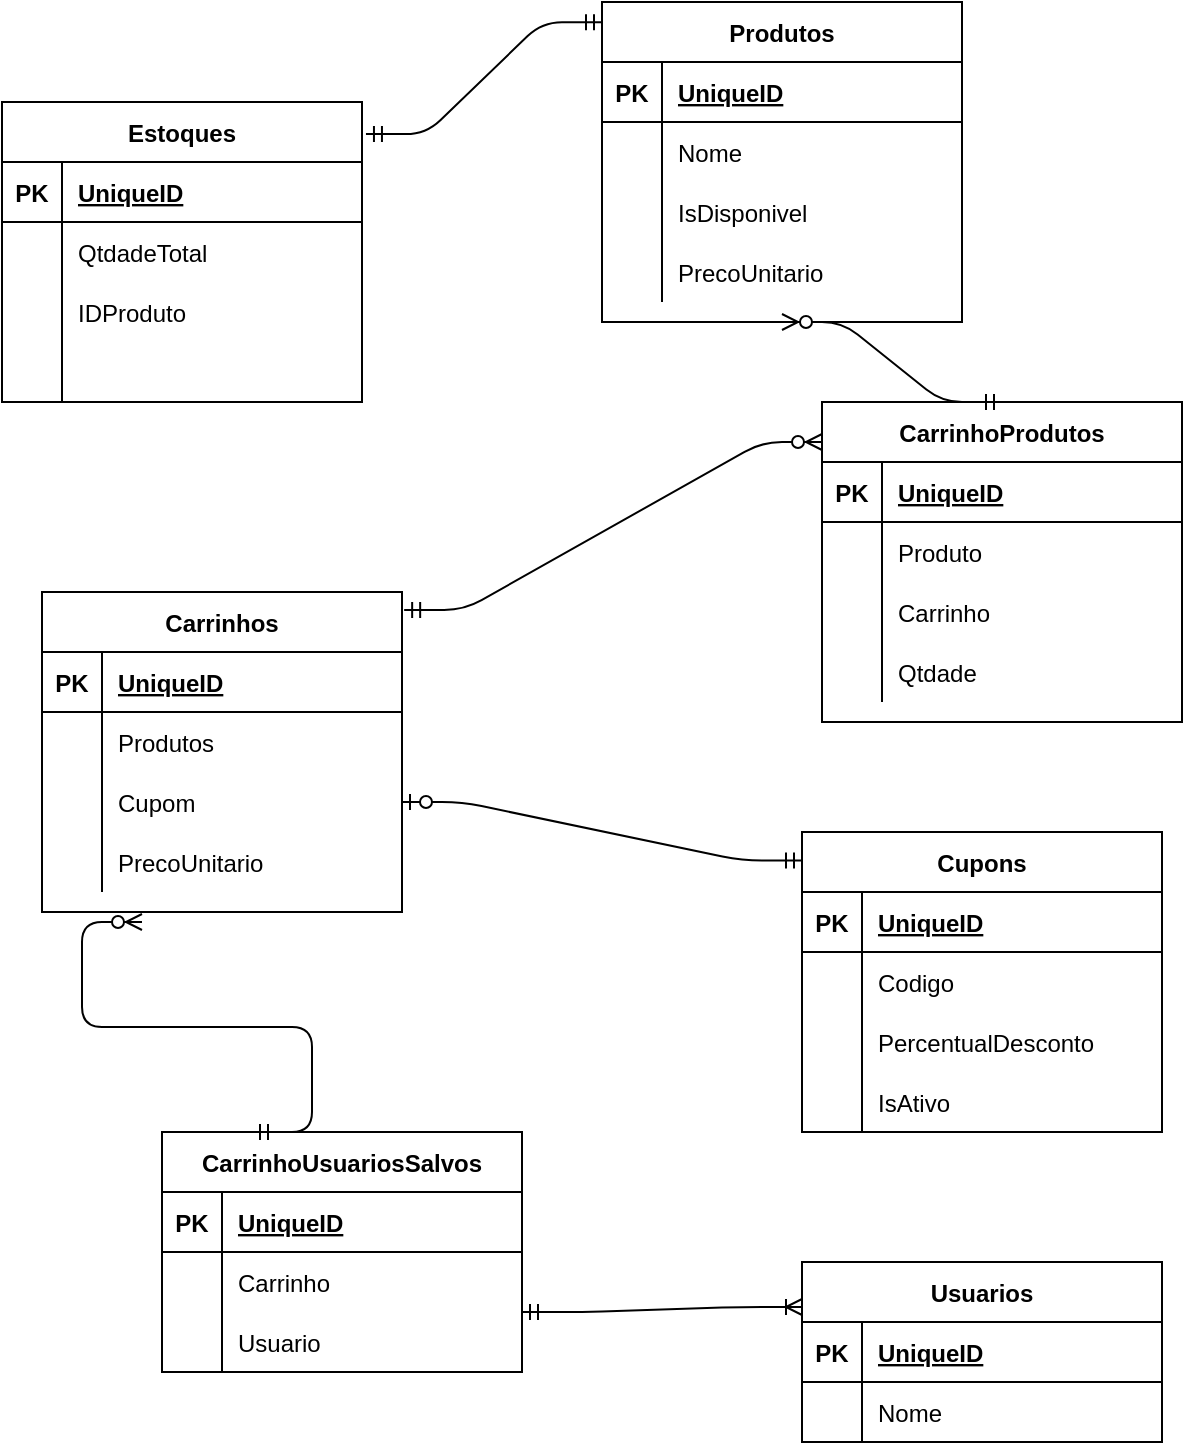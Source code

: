 <mxfile version="14.6.0" type="github"><diagram name="Page-1" id="e56a1550-8fbb-45ad-956c-1786394a9013"><mxGraphModel dx="1422" dy="752" grid="1" gridSize="10" guides="1" tooltips="1" connect="1" arrows="1" fold="1" page="1" pageScale="1" pageWidth="1100" pageHeight="850" background="none" math="0" shadow="0"><root><mxCell id="0"/><mxCell id="1" parent="0"/><mxCell id="F-i-wz4eR_tnudAz3Pqm-1" value="Produtos" style="shape=table;startSize=30;container=1;collapsible=1;childLayout=tableLayout;fixedRows=1;rowLines=0;fontStyle=1;align=center;resizeLast=1;" vertex="1" parent="1"><mxGeometry x="350" y="50" width="180" height="160" as="geometry"/></mxCell><mxCell id="F-i-wz4eR_tnudAz3Pqm-2" value="" style="shape=partialRectangle;collapsible=0;dropTarget=0;pointerEvents=0;fillColor=none;top=0;left=0;bottom=1;right=0;points=[[0,0.5],[1,0.5]];portConstraint=eastwest;" vertex="1" parent="F-i-wz4eR_tnudAz3Pqm-1"><mxGeometry y="30" width="180" height="30" as="geometry"/></mxCell><mxCell id="F-i-wz4eR_tnudAz3Pqm-3" value="PK" style="shape=partialRectangle;connectable=0;fillColor=none;top=0;left=0;bottom=0;right=0;fontStyle=1;overflow=hidden;" vertex="1" parent="F-i-wz4eR_tnudAz3Pqm-2"><mxGeometry width="30" height="30" as="geometry"/></mxCell><mxCell id="F-i-wz4eR_tnudAz3Pqm-4" value="UniqueID" style="shape=partialRectangle;connectable=0;fillColor=none;top=0;left=0;bottom=0;right=0;align=left;spacingLeft=6;fontStyle=5;overflow=hidden;" vertex="1" parent="F-i-wz4eR_tnudAz3Pqm-2"><mxGeometry x="30" width="150" height="30" as="geometry"/></mxCell><mxCell id="F-i-wz4eR_tnudAz3Pqm-5" value="" style="shape=partialRectangle;collapsible=0;dropTarget=0;pointerEvents=0;fillColor=none;top=0;left=0;bottom=0;right=0;points=[[0,0.5],[1,0.5]];portConstraint=eastwest;" vertex="1" parent="F-i-wz4eR_tnudAz3Pqm-1"><mxGeometry y="60" width="180" height="30" as="geometry"/></mxCell><mxCell id="F-i-wz4eR_tnudAz3Pqm-6" value="" style="shape=partialRectangle;connectable=0;fillColor=none;top=0;left=0;bottom=0;right=0;editable=1;overflow=hidden;" vertex="1" parent="F-i-wz4eR_tnudAz3Pqm-5"><mxGeometry width="30" height="30" as="geometry"/></mxCell><mxCell id="F-i-wz4eR_tnudAz3Pqm-7" value="Nome" style="shape=partialRectangle;connectable=0;fillColor=none;top=0;left=0;bottom=0;right=0;align=left;spacingLeft=6;overflow=hidden;" vertex="1" parent="F-i-wz4eR_tnudAz3Pqm-5"><mxGeometry x="30" width="150" height="30" as="geometry"/></mxCell><mxCell id="F-i-wz4eR_tnudAz3Pqm-8" value="" style="shape=partialRectangle;collapsible=0;dropTarget=0;pointerEvents=0;fillColor=none;top=0;left=0;bottom=0;right=0;points=[[0,0.5],[1,0.5]];portConstraint=eastwest;" vertex="1" parent="F-i-wz4eR_tnudAz3Pqm-1"><mxGeometry y="90" width="180" height="30" as="geometry"/></mxCell><mxCell id="F-i-wz4eR_tnudAz3Pqm-9" value="" style="shape=partialRectangle;connectable=0;fillColor=none;top=0;left=0;bottom=0;right=0;editable=1;overflow=hidden;" vertex="1" parent="F-i-wz4eR_tnudAz3Pqm-8"><mxGeometry width="30" height="30" as="geometry"/></mxCell><mxCell id="F-i-wz4eR_tnudAz3Pqm-10" value="IsDisponivel" style="shape=partialRectangle;connectable=0;fillColor=none;top=0;left=0;bottom=0;right=0;align=left;spacingLeft=6;overflow=hidden;" vertex="1" parent="F-i-wz4eR_tnudAz3Pqm-8"><mxGeometry x="30" width="150" height="30" as="geometry"/></mxCell><mxCell id="F-i-wz4eR_tnudAz3Pqm-11" value="" style="shape=partialRectangle;collapsible=0;dropTarget=0;pointerEvents=0;fillColor=none;top=0;left=0;bottom=0;right=0;points=[[0,0.5],[1,0.5]];portConstraint=eastwest;" vertex="1" parent="F-i-wz4eR_tnudAz3Pqm-1"><mxGeometry y="120" width="180" height="30" as="geometry"/></mxCell><mxCell id="F-i-wz4eR_tnudAz3Pqm-12" value="" style="shape=partialRectangle;connectable=0;fillColor=none;top=0;left=0;bottom=0;right=0;editable=1;overflow=hidden;" vertex="1" parent="F-i-wz4eR_tnudAz3Pqm-11"><mxGeometry width="30" height="30" as="geometry"/></mxCell><mxCell id="F-i-wz4eR_tnudAz3Pqm-13" value="PrecoUnitario" style="shape=partialRectangle;connectable=0;fillColor=none;top=0;left=0;bottom=0;right=0;align=left;spacingLeft=6;overflow=hidden;" vertex="1" parent="F-i-wz4eR_tnudAz3Pqm-11"><mxGeometry x="30" width="150" height="30" as="geometry"/></mxCell><mxCell id="F-i-wz4eR_tnudAz3Pqm-14" value="Estoques" style="shape=table;startSize=30;container=1;collapsible=1;childLayout=tableLayout;fixedRows=1;rowLines=0;fontStyle=1;align=center;resizeLast=1;" vertex="1" parent="1"><mxGeometry x="50" y="100" width="180" height="150" as="geometry"/></mxCell><mxCell id="F-i-wz4eR_tnudAz3Pqm-15" value="" style="shape=partialRectangle;collapsible=0;dropTarget=0;pointerEvents=0;fillColor=none;top=0;left=0;bottom=1;right=0;points=[[0,0.5],[1,0.5]];portConstraint=eastwest;" vertex="1" parent="F-i-wz4eR_tnudAz3Pqm-14"><mxGeometry y="30" width="180" height="30" as="geometry"/></mxCell><mxCell id="F-i-wz4eR_tnudAz3Pqm-16" value="PK" style="shape=partialRectangle;connectable=0;fillColor=none;top=0;left=0;bottom=0;right=0;fontStyle=1;overflow=hidden;" vertex="1" parent="F-i-wz4eR_tnudAz3Pqm-15"><mxGeometry width="30" height="30" as="geometry"/></mxCell><mxCell id="F-i-wz4eR_tnudAz3Pqm-17" value="UniqueID" style="shape=partialRectangle;connectable=0;fillColor=none;top=0;left=0;bottom=0;right=0;align=left;spacingLeft=6;fontStyle=5;overflow=hidden;" vertex="1" parent="F-i-wz4eR_tnudAz3Pqm-15"><mxGeometry x="30" width="150" height="30" as="geometry"/></mxCell><mxCell id="F-i-wz4eR_tnudAz3Pqm-18" value="" style="shape=partialRectangle;collapsible=0;dropTarget=0;pointerEvents=0;fillColor=none;top=0;left=0;bottom=0;right=0;points=[[0,0.5],[1,0.5]];portConstraint=eastwest;" vertex="1" parent="F-i-wz4eR_tnudAz3Pqm-14"><mxGeometry y="60" width="180" height="30" as="geometry"/></mxCell><mxCell id="F-i-wz4eR_tnudAz3Pqm-19" value="" style="shape=partialRectangle;connectable=0;fillColor=none;top=0;left=0;bottom=0;right=0;editable=1;overflow=hidden;" vertex="1" parent="F-i-wz4eR_tnudAz3Pqm-18"><mxGeometry width="30" height="30" as="geometry"/></mxCell><mxCell id="F-i-wz4eR_tnudAz3Pqm-20" value="QtdadeTotal" style="shape=partialRectangle;connectable=0;fillColor=none;top=0;left=0;bottom=0;right=0;align=left;spacingLeft=6;overflow=hidden;" vertex="1" parent="F-i-wz4eR_tnudAz3Pqm-18"><mxGeometry x="30" width="150" height="30" as="geometry"/></mxCell><mxCell id="F-i-wz4eR_tnudAz3Pqm-21" value="" style="shape=partialRectangle;collapsible=0;dropTarget=0;pointerEvents=0;fillColor=none;top=0;left=0;bottom=0;right=0;points=[[0,0.5],[1,0.5]];portConstraint=eastwest;" vertex="1" parent="F-i-wz4eR_tnudAz3Pqm-14"><mxGeometry y="90" width="180" height="30" as="geometry"/></mxCell><mxCell id="F-i-wz4eR_tnudAz3Pqm-22" value="" style="shape=partialRectangle;connectable=0;fillColor=none;top=0;left=0;bottom=0;right=0;editable=1;overflow=hidden;" vertex="1" parent="F-i-wz4eR_tnudAz3Pqm-21"><mxGeometry width="30" height="30" as="geometry"/></mxCell><mxCell id="F-i-wz4eR_tnudAz3Pqm-23" value="IDProduto" style="shape=partialRectangle;connectable=0;fillColor=none;top=0;left=0;bottom=0;right=0;align=left;spacingLeft=6;overflow=hidden;" vertex="1" parent="F-i-wz4eR_tnudAz3Pqm-21"><mxGeometry x="30" width="150" height="30" as="geometry"/></mxCell><mxCell id="F-i-wz4eR_tnudAz3Pqm-24" value="" style="shape=partialRectangle;collapsible=0;dropTarget=0;pointerEvents=0;fillColor=none;top=0;left=0;bottom=0;right=0;points=[[0,0.5],[1,0.5]];portConstraint=eastwest;" vertex="1" parent="F-i-wz4eR_tnudAz3Pqm-14"><mxGeometry y="120" width="180" height="30" as="geometry"/></mxCell><mxCell id="F-i-wz4eR_tnudAz3Pqm-25" value="" style="shape=partialRectangle;connectable=0;fillColor=none;top=0;left=0;bottom=0;right=0;editable=1;overflow=hidden;" vertex="1" parent="F-i-wz4eR_tnudAz3Pqm-24"><mxGeometry width="30" height="30" as="geometry"/></mxCell><mxCell id="F-i-wz4eR_tnudAz3Pqm-26" value="" style="shape=partialRectangle;connectable=0;fillColor=none;top=0;left=0;bottom=0;right=0;align=left;spacingLeft=6;overflow=hidden;" vertex="1" parent="F-i-wz4eR_tnudAz3Pqm-24"><mxGeometry x="30" width="150" height="30" as="geometry"/></mxCell><mxCell id="F-i-wz4eR_tnudAz3Pqm-43" value="Cupons" style="shape=table;startSize=30;container=1;collapsible=1;childLayout=tableLayout;fixedRows=1;rowLines=0;fontStyle=1;align=center;resizeLast=1;" vertex="1" parent="1"><mxGeometry x="450" y="465" width="180" height="150" as="geometry"/></mxCell><mxCell id="F-i-wz4eR_tnudAz3Pqm-44" value="" style="shape=partialRectangle;collapsible=0;dropTarget=0;pointerEvents=0;fillColor=none;top=0;left=0;bottom=1;right=0;points=[[0,0.5],[1,0.5]];portConstraint=eastwest;" vertex="1" parent="F-i-wz4eR_tnudAz3Pqm-43"><mxGeometry y="30" width="180" height="30" as="geometry"/></mxCell><mxCell id="F-i-wz4eR_tnudAz3Pqm-45" value="PK" style="shape=partialRectangle;connectable=0;fillColor=none;top=0;left=0;bottom=0;right=0;fontStyle=1;overflow=hidden;" vertex="1" parent="F-i-wz4eR_tnudAz3Pqm-44"><mxGeometry width="30" height="30" as="geometry"/></mxCell><mxCell id="F-i-wz4eR_tnudAz3Pqm-46" value="UniqueID" style="shape=partialRectangle;connectable=0;fillColor=none;top=0;left=0;bottom=0;right=0;align=left;spacingLeft=6;fontStyle=5;overflow=hidden;" vertex="1" parent="F-i-wz4eR_tnudAz3Pqm-44"><mxGeometry x="30" width="150" height="30" as="geometry"/></mxCell><mxCell id="F-i-wz4eR_tnudAz3Pqm-47" value="" style="shape=partialRectangle;collapsible=0;dropTarget=0;pointerEvents=0;fillColor=none;top=0;left=0;bottom=0;right=0;points=[[0,0.5],[1,0.5]];portConstraint=eastwest;" vertex="1" parent="F-i-wz4eR_tnudAz3Pqm-43"><mxGeometry y="60" width="180" height="30" as="geometry"/></mxCell><mxCell id="F-i-wz4eR_tnudAz3Pqm-48" value="" style="shape=partialRectangle;connectable=0;fillColor=none;top=0;left=0;bottom=0;right=0;editable=1;overflow=hidden;" vertex="1" parent="F-i-wz4eR_tnudAz3Pqm-47"><mxGeometry width="30" height="30" as="geometry"/></mxCell><mxCell id="F-i-wz4eR_tnudAz3Pqm-49" value="Codigo" style="shape=partialRectangle;connectable=0;fillColor=none;top=0;left=0;bottom=0;right=0;align=left;spacingLeft=6;overflow=hidden;" vertex="1" parent="F-i-wz4eR_tnudAz3Pqm-47"><mxGeometry x="30" width="150" height="30" as="geometry"/></mxCell><mxCell id="F-i-wz4eR_tnudAz3Pqm-50" value="" style="shape=partialRectangle;collapsible=0;dropTarget=0;pointerEvents=0;fillColor=none;top=0;left=0;bottom=0;right=0;points=[[0,0.5],[1,0.5]];portConstraint=eastwest;" vertex="1" parent="F-i-wz4eR_tnudAz3Pqm-43"><mxGeometry y="90" width="180" height="30" as="geometry"/></mxCell><mxCell id="F-i-wz4eR_tnudAz3Pqm-51" value="" style="shape=partialRectangle;connectable=0;fillColor=none;top=0;left=0;bottom=0;right=0;editable=1;overflow=hidden;" vertex="1" parent="F-i-wz4eR_tnudAz3Pqm-50"><mxGeometry width="30" height="30" as="geometry"/></mxCell><mxCell id="F-i-wz4eR_tnudAz3Pqm-52" value="PercentualDesconto" style="shape=partialRectangle;connectable=0;fillColor=none;top=0;left=0;bottom=0;right=0;align=left;spacingLeft=6;overflow=hidden;" vertex="1" parent="F-i-wz4eR_tnudAz3Pqm-50"><mxGeometry x="30" width="150" height="30" as="geometry"/></mxCell><mxCell id="F-i-wz4eR_tnudAz3Pqm-53" value="" style="shape=partialRectangle;collapsible=0;dropTarget=0;pointerEvents=0;fillColor=none;top=0;left=0;bottom=0;right=0;points=[[0,0.5],[1,0.5]];portConstraint=eastwest;" vertex="1" parent="F-i-wz4eR_tnudAz3Pqm-43"><mxGeometry y="120" width="180" height="30" as="geometry"/></mxCell><mxCell id="F-i-wz4eR_tnudAz3Pqm-54" value="" style="shape=partialRectangle;connectable=0;fillColor=none;top=0;left=0;bottom=0;right=0;editable=1;overflow=hidden;" vertex="1" parent="F-i-wz4eR_tnudAz3Pqm-53"><mxGeometry width="30" height="30" as="geometry"/></mxCell><mxCell id="F-i-wz4eR_tnudAz3Pqm-55" value="IsAtivo" style="shape=partialRectangle;connectable=0;fillColor=none;top=0;left=0;bottom=0;right=0;align=left;spacingLeft=6;overflow=hidden;" vertex="1" parent="F-i-wz4eR_tnudAz3Pqm-53"><mxGeometry x="30" width="150" height="30" as="geometry"/></mxCell><mxCell id="F-i-wz4eR_tnudAz3Pqm-63" value="Carrinhos" style="shape=table;startSize=30;container=1;collapsible=1;childLayout=tableLayout;fixedRows=1;rowLines=0;fontStyle=1;align=center;resizeLast=1;" vertex="1" parent="1"><mxGeometry x="70" y="345" width="180" height="160" as="geometry"/></mxCell><mxCell id="F-i-wz4eR_tnudAz3Pqm-64" value="" style="shape=partialRectangle;collapsible=0;dropTarget=0;pointerEvents=0;fillColor=none;top=0;left=0;bottom=1;right=0;points=[[0,0.5],[1,0.5]];portConstraint=eastwest;" vertex="1" parent="F-i-wz4eR_tnudAz3Pqm-63"><mxGeometry y="30" width="180" height="30" as="geometry"/></mxCell><mxCell id="F-i-wz4eR_tnudAz3Pqm-65" value="PK" style="shape=partialRectangle;connectable=0;fillColor=none;top=0;left=0;bottom=0;right=0;fontStyle=1;overflow=hidden;" vertex="1" parent="F-i-wz4eR_tnudAz3Pqm-64"><mxGeometry width="30" height="30" as="geometry"/></mxCell><mxCell id="F-i-wz4eR_tnudAz3Pqm-66" value="UniqueID" style="shape=partialRectangle;connectable=0;fillColor=none;top=0;left=0;bottom=0;right=0;align=left;spacingLeft=6;fontStyle=5;overflow=hidden;" vertex="1" parent="F-i-wz4eR_tnudAz3Pqm-64"><mxGeometry x="30" width="150" height="30" as="geometry"/></mxCell><mxCell id="F-i-wz4eR_tnudAz3Pqm-67" value="" style="shape=partialRectangle;collapsible=0;dropTarget=0;pointerEvents=0;fillColor=none;top=0;left=0;bottom=0;right=0;points=[[0,0.5],[1,0.5]];portConstraint=eastwest;" vertex="1" parent="F-i-wz4eR_tnudAz3Pqm-63"><mxGeometry y="60" width="180" height="30" as="geometry"/></mxCell><mxCell id="F-i-wz4eR_tnudAz3Pqm-68" value="" style="shape=partialRectangle;connectable=0;fillColor=none;top=0;left=0;bottom=0;right=0;editable=1;overflow=hidden;" vertex="1" parent="F-i-wz4eR_tnudAz3Pqm-67"><mxGeometry width="30" height="30" as="geometry"/></mxCell><mxCell id="F-i-wz4eR_tnudAz3Pqm-69" value="Produtos" style="shape=partialRectangle;connectable=0;fillColor=none;top=0;left=0;bottom=0;right=0;align=left;spacingLeft=6;overflow=hidden;" vertex="1" parent="F-i-wz4eR_tnudAz3Pqm-67"><mxGeometry x="30" width="150" height="30" as="geometry"/></mxCell><mxCell id="F-i-wz4eR_tnudAz3Pqm-70" value="" style="shape=partialRectangle;collapsible=0;dropTarget=0;pointerEvents=0;fillColor=none;top=0;left=0;bottom=0;right=0;points=[[0,0.5],[1,0.5]];portConstraint=eastwest;" vertex="1" parent="F-i-wz4eR_tnudAz3Pqm-63"><mxGeometry y="90" width="180" height="30" as="geometry"/></mxCell><mxCell id="F-i-wz4eR_tnudAz3Pqm-71" value="" style="shape=partialRectangle;connectable=0;fillColor=none;top=0;left=0;bottom=0;right=0;editable=1;overflow=hidden;" vertex="1" parent="F-i-wz4eR_tnudAz3Pqm-70"><mxGeometry width="30" height="30" as="geometry"/></mxCell><mxCell id="F-i-wz4eR_tnudAz3Pqm-72" value="Cupom" style="shape=partialRectangle;connectable=0;fillColor=none;top=0;left=0;bottom=0;right=0;align=left;spacingLeft=6;overflow=hidden;" vertex="1" parent="F-i-wz4eR_tnudAz3Pqm-70"><mxGeometry x="30" width="150" height="30" as="geometry"/></mxCell><mxCell id="F-i-wz4eR_tnudAz3Pqm-73" value="" style="shape=partialRectangle;collapsible=0;dropTarget=0;pointerEvents=0;fillColor=none;top=0;left=0;bottom=0;right=0;points=[[0,0.5],[1,0.5]];portConstraint=eastwest;" vertex="1" parent="F-i-wz4eR_tnudAz3Pqm-63"><mxGeometry y="120" width="180" height="30" as="geometry"/></mxCell><mxCell id="F-i-wz4eR_tnudAz3Pqm-74" value="" style="shape=partialRectangle;connectable=0;fillColor=none;top=0;left=0;bottom=0;right=0;editable=1;overflow=hidden;" vertex="1" parent="F-i-wz4eR_tnudAz3Pqm-73"><mxGeometry width="30" height="30" as="geometry"/></mxCell><mxCell id="F-i-wz4eR_tnudAz3Pqm-75" value="PrecoUnitario" style="shape=partialRectangle;connectable=0;fillColor=none;top=0;left=0;bottom=0;right=0;align=left;spacingLeft=6;overflow=hidden;" vertex="1" parent="F-i-wz4eR_tnudAz3Pqm-73"><mxGeometry x="30" width="150" height="30" as="geometry"/></mxCell><mxCell id="F-i-wz4eR_tnudAz3Pqm-90" value="" style="edgeStyle=entityRelationEdgeStyle;fontSize=12;html=1;endArrow=ERmandOne;startArrow=ERmandOne;exitX=1.011;exitY=0.107;exitDx=0;exitDy=0;exitPerimeter=0;entryX=0;entryY=0.063;entryDx=0;entryDy=0;entryPerimeter=0;" edge="1" parent="1" source="F-i-wz4eR_tnudAz3Pqm-14" target="F-i-wz4eR_tnudAz3Pqm-1"><mxGeometry width="100" height="100" relative="1" as="geometry"><mxPoint x="80" y="480" as="sourcePoint"/><mxPoint x="180" y="380" as="targetPoint"/></mxGeometry></mxCell><mxCell id="F-i-wz4eR_tnudAz3Pqm-92" value="" style="edgeStyle=entityRelationEdgeStyle;fontSize=12;html=1;endArrow=ERzeroToOne;startArrow=ERmandOne;exitX=0;exitY=0.095;exitDx=0;exitDy=0;exitPerimeter=0;entryX=1;entryY=0.5;entryDx=0;entryDy=0;" edge="1" parent="1" source="F-i-wz4eR_tnudAz3Pqm-43" target="F-i-wz4eR_tnudAz3Pqm-70"><mxGeometry width="100" height="100" relative="1" as="geometry"><mxPoint x="750" y="470" as="sourcePoint"/><mxPoint x="490" y="400" as="targetPoint"/></mxGeometry></mxCell><mxCell id="F-i-wz4eR_tnudAz3Pqm-125" value="CarrinhoProdutos" style="shape=table;startSize=30;container=1;collapsible=1;childLayout=tableLayout;fixedRows=1;rowLines=0;fontStyle=1;align=center;resizeLast=1;" vertex="1" parent="1"><mxGeometry x="460" y="250" width="180" height="160" as="geometry"/></mxCell><mxCell id="F-i-wz4eR_tnudAz3Pqm-126" value="" style="shape=partialRectangle;collapsible=0;dropTarget=0;pointerEvents=0;fillColor=none;top=0;left=0;bottom=1;right=0;points=[[0,0.5],[1,0.5]];portConstraint=eastwest;" vertex="1" parent="F-i-wz4eR_tnudAz3Pqm-125"><mxGeometry y="30" width="180" height="30" as="geometry"/></mxCell><mxCell id="F-i-wz4eR_tnudAz3Pqm-127" value="PK" style="shape=partialRectangle;connectable=0;fillColor=none;top=0;left=0;bottom=0;right=0;fontStyle=1;overflow=hidden;" vertex="1" parent="F-i-wz4eR_tnudAz3Pqm-126"><mxGeometry width="30" height="30" as="geometry"/></mxCell><mxCell id="F-i-wz4eR_tnudAz3Pqm-128" value="UniqueID" style="shape=partialRectangle;connectable=0;fillColor=none;top=0;left=0;bottom=0;right=0;align=left;spacingLeft=6;fontStyle=5;overflow=hidden;" vertex="1" parent="F-i-wz4eR_tnudAz3Pqm-126"><mxGeometry x="30" width="150" height="30" as="geometry"/></mxCell><mxCell id="F-i-wz4eR_tnudAz3Pqm-129" value="" style="shape=partialRectangle;collapsible=0;dropTarget=0;pointerEvents=0;fillColor=none;top=0;left=0;bottom=0;right=0;points=[[0,0.5],[1,0.5]];portConstraint=eastwest;" vertex="1" parent="F-i-wz4eR_tnudAz3Pqm-125"><mxGeometry y="60" width="180" height="30" as="geometry"/></mxCell><mxCell id="F-i-wz4eR_tnudAz3Pqm-130" value="" style="shape=partialRectangle;connectable=0;fillColor=none;top=0;left=0;bottom=0;right=0;editable=1;overflow=hidden;" vertex="1" parent="F-i-wz4eR_tnudAz3Pqm-129"><mxGeometry width="30" height="30" as="geometry"/></mxCell><mxCell id="F-i-wz4eR_tnudAz3Pqm-131" value="Produto" style="shape=partialRectangle;connectable=0;fillColor=none;top=0;left=0;bottom=0;right=0;align=left;spacingLeft=6;overflow=hidden;" vertex="1" parent="F-i-wz4eR_tnudAz3Pqm-129"><mxGeometry x="30" width="150" height="30" as="geometry"/></mxCell><mxCell id="F-i-wz4eR_tnudAz3Pqm-132" value="" style="shape=partialRectangle;collapsible=0;dropTarget=0;pointerEvents=0;fillColor=none;top=0;left=0;bottom=0;right=0;points=[[0,0.5],[1,0.5]];portConstraint=eastwest;" vertex="1" parent="F-i-wz4eR_tnudAz3Pqm-125"><mxGeometry y="90" width="180" height="30" as="geometry"/></mxCell><mxCell id="F-i-wz4eR_tnudAz3Pqm-133" value="" style="shape=partialRectangle;connectable=0;fillColor=none;top=0;left=0;bottom=0;right=0;editable=1;overflow=hidden;" vertex="1" parent="F-i-wz4eR_tnudAz3Pqm-132"><mxGeometry width="30" height="30" as="geometry"/></mxCell><mxCell id="F-i-wz4eR_tnudAz3Pqm-134" value="Carrinho" style="shape=partialRectangle;connectable=0;fillColor=none;top=0;left=0;bottom=0;right=0;align=left;spacingLeft=6;overflow=hidden;" vertex="1" parent="F-i-wz4eR_tnudAz3Pqm-132"><mxGeometry x="30" width="150" height="30" as="geometry"/></mxCell><mxCell id="F-i-wz4eR_tnudAz3Pqm-135" value="" style="shape=partialRectangle;collapsible=0;dropTarget=0;pointerEvents=0;fillColor=none;top=0;left=0;bottom=0;right=0;points=[[0,0.5],[1,0.5]];portConstraint=eastwest;" vertex="1" parent="F-i-wz4eR_tnudAz3Pqm-125"><mxGeometry y="120" width="180" height="30" as="geometry"/></mxCell><mxCell id="F-i-wz4eR_tnudAz3Pqm-136" value="" style="shape=partialRectangle;connectable=0;fillColor=none;top=0;left=0;bottom=0;right=0;editable=1;overflow=hidden;" vertex="1" parent="F-i-wz4eR_tnudAz3Pqm-135"><mxGeometry width="30" height="30" as="geometry"/></mxCell><mxCell id="F-i-wz4eR_tnudAz3Pqm-137" value="Qtdade" style="shape=partialRectangle;connectable=0;fillColor=none;top=0;left=0;bottom=0;right=0;align=left;spacingLeft=6;overflow=hidden;" vertex="1" parent="F-i-wz4eR_tnudAz3Pqm-135"><mxGeometry x="30" width="150" height="30" as="geometry"/></mxCell><mxCell id="F-i-wz4eR_tnudAz3Pqm-138" value="" style="edgeStyle=entityRelationEdgeStyle;fontSize=12;html=1;endArrow=ERzeroToMany;startArrow=ERmandOne;exitX=0.5;exitY=0;exitDx=0;exitDy=0;entryX=0.5;entryY=1;entryDx=0;entryDy=0;" edge="1" parent="1" source="F-i-wz4eR_tnudAz3Pqm-125" target="F-i-wz4eR_tnudAz3Pqm-1"><mxGeometry width="100" height="100" relative="1" as="geometry"><mxPoint x="250" y="280" as="sourcePoint"/><mxPoint x="350" y="180" as="targetPoint"/></mxGeometry></mxCell><mxCell id="F-i-wz4eR_tnudAz3Pqm-139" value="" style="edgeStyle=entityRelationEdgeStyle;fontSize=12;html=1;endArrow=ERzeroToMany;startArrow=ERmandOne;exitX=1.006;exitY=0.056;exitDx=0;exitDy=0;exitPerimeter=0;entryX=0;entryY=0.125;entryDx=0;entryDy=0;entryPerimeter=0;" edge="1" parent="1" source="F-i-wz4eR_tnudAz3Pqm-63" target="F-i-wz4eR_tnudAz3Pqm-125"><mxGeometry width="100" height="100" relative="1" as="geometry"><mxPoint x="500" y="570" as="sourcePoint"/><mxPoint x="600" y="470" as="targetPoint"/></mxGeometry></mxCell><mxCell id="F-i-wz4eR_tnudAz3Pqm-140" value="Usuarios" style="shape=table;startSize=30;container=1;collapsible=1;childLayout=tableLayout;fixedRows=1;rowLines=0;fontStyle=1;align=center;resizeLast=1;" vertex="1" parent="1"><mxGeometry x="450" y="680" width="180" height="90" as="geometry"/></mxCell><mxCell id="F-i-wz4eR_tnudAz3Pqm-141" value="" style="shape=partialRectangle;collapsible=0;dropTarget=0;pointerEvents=0;fillColor=none;top=0;left=0;bottom=1;right=0;points=[[0,0.5],[1,0.5]];portConstraint=eastwest;" vertex="1" parent="F-i-wz4eR_tnudAz3Pqm-140"><mxGeometry y="30" width="180" height="30" as="geometry"/></mxCell><mxCell id="F-i-wz4eR_tnudAz3Pqm-142" value="PK" style="shape=partialRectangle;connectable=0;fillColor=none;top=0;left=0;bottom=0;right=0;fontStyle=1;overflow=hidden;" vertex="1" parent="F-i-wz4eR_tnudAz3Pqm-141"><mxGeometry width="30" height="30" as="geometry"/></mxCell><mxCell id="F-i-wz4eR_tnudAz3Pqm-143" value="UniqueID" style="shape=partialRectangle;connectable=0;fillColor=none;top=0;left=0;bottom=0;right=0;align=left;spacingLeft=6;fontStyle=5;overflow=hidden;" vertex="1" parent="F-i-wz4eR_tnudAz3Pqm-141"><mxGeometry x="30" width="150" height="30" as="geometry"/></mxCell><mxCell id="F-i-wz4eR_tnudAz3Pqm-144" value="" style="shape=partialRectangle;collapsible=0;dropTarget=0;pointerEvents=0;fillColor=none;top=0;left=0;bottom=0;right=0;points=[[0,0.5],[1,0.5]];portConstraint=eastwest;" vertex="1" parent="F-i-wz4eR_tnudAz3Pqm-140"><mxGeometry y="60" width="180" height="30" as="geometry"/></mxCell><mxCell id="F-i-wz4eR_tnudAz3Pqm-145" value="" style="shape=partialRectangle;connectable=0;fillColor=none;top=0;left=0;bottom=0;right=0;editable=1;overflow=hidden;" vertex="1" parent="F-i-wz4eR_tnudAz3Pqm-144"><mxGeometry width="30" height="30" as="geometry"/></mxCell><mxCell id="F-i-wz4eR_tnudAz3Pqm-146" value="Nome" style="shape=partialRectangle;connectable=0;fillColor=none;top=0;left=0;bottom=0;right=0;align=left;spacingLeft=6;overflow=hidden;" vertex="1" parent="F-i-wz4eR_tnudAz3Pqm-144"><mxGeometry x="30" width="150" height="30" as="geometry"/></mxCell><mxCell id="F-i-wz4eR_tnudAz3Pqm-166" value="CarrinhoUsuariosSalvos" style="shape=table;startSize=30;container=1;collapsible=1;childLayout=tableLayout;fixedRows=1;rowLines=0;fontStyle=1;align=center;resizeLast=1;" vertex="1" parent="1"><mxGeometry x="130" y="615" width="180" height="120" as="geometry"/></mxCell><mxCell id="F-i-wz4eR_tnudAz3Pqm-167" value="" style="shape=partialRectangle;collapsible=0;dropTarget=0;pointerEvents=0;fillColor=none;top=0;left=0;bottom=1;right=0;points=[[0,0.5],[1,0.5]];portConstraint=eastwest;" vertex="1" parent="F-i-wz4eR_tnudAz3Pqm-166"><mxGeometry y="30" width="180" height="30" as="geometry"/></mxCell><mxCell id="F-i-wz4eR_tnudAz3Pqm-168" value="PK" style="shape=partialRectangle;connectable=0;fillColor=none;top=0;left=0;bottom=0;right=0;fontStyle=1;overflow=hidden;" vertex="1" parent="F-i-wz4eR_tnudAz3Pqm-167"><mxGeometry width="30" height="30" as="geometry"/></mxCell><mxCell id="F-i-wz4eR_tnudAz3Pqm-169" value="UniqueID" style="shape=partialRectangle;connectable=0;fillColor=none;top=0;left=0;bottom=0;right=0;align=left;spacingLeft=6;fontStyle=5;overflow=hidden;" vertex="1" parent="F-i-wz4eR_tnudAz3Pqm-167"><mxGeometry x="30" width="150" height="30" as="geometry"/></mxCell><mxCell id="F-i-wz4eR_tnudAz3Pqm-170" value="" style="shape=partialRectangle;collapsible=0;dropTarget=0;pointerEvents=0;fillColor=none;top=0;left=0;bottom=0;right=0;points=[[0,0.5],[1,0.5]];portConstraint=eastwest;" vertex="1" parent="F-i-wz4eR_tnudAz3Pqm-166"><mxGeometry y="60" width="180" height="30" as="geometry"/></mxCell><mxCell id="F-i-wz4eR_tnudAz3Pqm-171" value="" style="shape=partialRectangle;connectable=0;fillColor=none;top=0;left=0;bottom=0;right=0;editable=1;overflow=hidden;" vertex="1" parent="F-i-wz4eR_tnudAz3Pqm-170"><mxGeometry width="30" height="30" as="geometry"/></mxCell><mxCell id="F-i-wz4eR_tnudAz3Pqm-172" value="Carrinho" style="shape=partialRectangle;connectable=0;fillColor=none;top=0;left=0;bottom=0;right=0;align=left;spacingLeft=6;overflow=hidden;" vertex="1" parent="F-i-wz4eR_tnudAz3Pqm-170"><mxGeometry x="30" width="150" height="30" as="geometry"/></mxCell><mxCell id="F-i-wz4eR_tnudAz3Pqm-178" value="" style="shape=partialRectangle;collapsible=0;dropTarget=0;pointerEvents=0;fillColor=none;top=0;left=0;bottom=0;right=0;points=[[0,0.5],[1,0.5]];portConstraint=eastwest;" vertex="1" parent="F-i-wz4eR_tnudAz3Pqm-166"><mxGeometry y="90" width="180" height="30" as="geometry"/></mxCell><mxCell id="F-i-wz4eR_tnudAz3Pqm-179" value="" style="shape=partialRectangle;connectable=0;fillColor=none;top=0;left=0;bottom=0;right=0;editable=1;overflow=hidden;" vertex="1" parent="F-i-wz4eR_tnudAz3Pqm-178"><mxGeometry width="30" height="30" as="geometry"/></mxCell><mxCell id="F-i-wz4eR_tnudAz3Pqm-180" value="Usuario" style="shape=partialRectangle;connectable=0;fillColor=none;top=0;left=0;bottom=0;right=0;align=left;spacingLeft=6;overflow=hidden;" vertex="1" parent="F-i-wz4eR_tnudAz3Pqm-178"><mxGeometry x="30" width="150" height="30" as="geometry"/></mxCell><mxCell id="F-i-wz4eR_tnudAz3Pqm-173" value="" style="edgeStyle=entityRelationEdgeStyle;fontSize=12;html=1;endArrow=ERzeroToMany;startArrow=ERmandOne;exitX=0.25;exitY=0;exitDx=0;exitDy=0;" edge="1" parent="1" source="F-i-wz4eR_tnudAz3Pqm-166"><mxGeometry width="100" height="100" relative="1" as="geometry"><mxPoint x="60" y="650" as="sourcePoint"/><mxPoint x="120" y="510" as="targetPoint"/></mxGeometry></mxCell><mxCell id="F-i-wz4eR_tnudAz3Pqm-181" value="" style="edgeStyle=entityRelationEdgeStyle;fontSize=12;html=1;endArrow=ERoneToMany;startArrow=ERmandOne;entryX=0;entryY=0.25;entryDx=0;entryDy=0;exitX=1;exitY=0.75;exitDx=0;exitDy=0;" edge="1" parent="1" source="F-i-wz4eR_tnudAz3Pqm-166" target="F-i-wz4eR_tnudAz3Pqm-140"><mxGeometry width="100" height="100" relative="1" as="geometry"><mxPoint x="279" y="734" as="sourcePoint"/><mxPoint x="390" y="735" as="targetPoint"/></mxGeometry></mxCell></root></mxGraphModel></diagram></mxfile>
